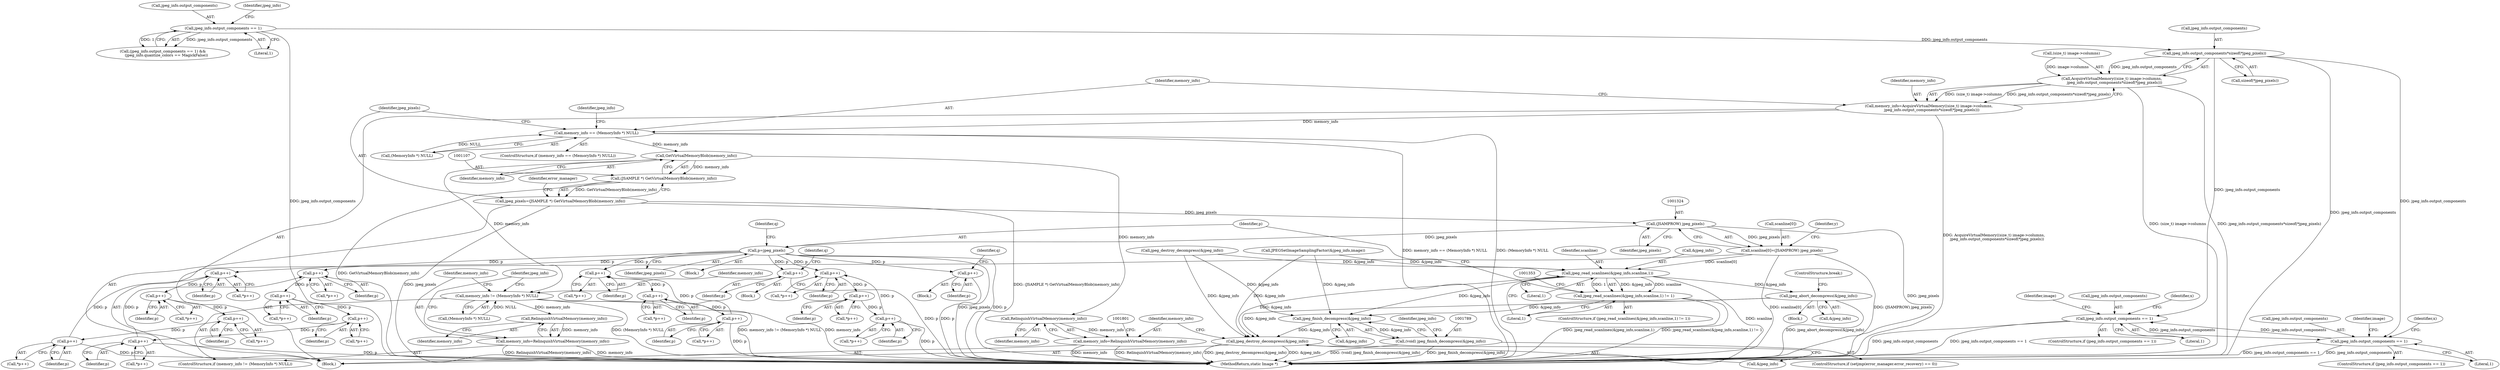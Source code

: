 digraph "0_ImageMagick_f6e9d0d9955e85bdd7540b251cd50d598dacc5e6_29@API" {
"1001084" [label="(Call,jpeg_info.output_components*sizeof(*jpeg_pixels))"];
"1000926" [label="(Call,jpeg_info.output_components == 1)"];
"1001078" [label="(Call,AcquireVirtualMemory((size_t) image->columns,\n     jpeg_info.output_components*sizeof(*jpeg_pixels)))"];
"1001076" [label="(Call,memory_info=AcquireVirtualMemory((size_t) image->columns,\n     jpeg_info.output_components*sizeof(*jpeg_pixels)))"];
"1001092" [label="(Call,memory_info == (MemoryInfo *) NULL)"];
"1001108" [label="(Call,GetVirtualMemoryBlob(memory_info))"];
"1001106" [label="(Call,(JSAMPLE *) GetVirtualMemoryBlob(memory_info))"];
"1001104" [label="(Call,jpeg_pixels=(JSAMPLE *) GetVirtualMemoryBlob(memory_info))"];
"1001323" [label="(Call,(JSAMPROW) jpeg_pixels)"];
"1001319" [label="(Call,scanline[0]=(JSAMPROW) jpeg_pixels)"];
"1001345" [label="(Call,jpeg_read_scanlines(&jpeg_info,scanline,1))"];
"1001344" [label="(Call,jpeg_read_scanlines(&jpeg_info,scanline,1) != 1)"];
"1001767" [label="(Call,jpeg_abort_decompress(&jpeg_info))"];
"1001790" [label="(Call,jpeg_finish_decompress(&jpeg_info))"];
"1001788" [label="(Call,(void) jpeg_finish_decompress(&jpeg_info))"];
"1001793" [label="(Call,jpeg_destroy_decompress(&jpeg_info))"];
"1001364" [label="(Call,p=jpeg_pixels)"];
"1001454" [label="(Call,p++)"];
"1001486" [label="(Call,p++)"];
"1001495" [label="(Call,p++)"];
"1001504" [label="(Call,p++)"];
"1001535" [label="(Call,p++)"];
"1001546" [label="(Call,p++)"];
"1001557" [label="(Call,p++)"];
"1001570" [label="(Call,p++)"];
"1001621" [label="(Call,p++)"];
"1001653" [label="(Call,p++)"];
"1001662" [label="(Call,p++)"];
"1001671" [label="(Call,p++)"];
"1001702" [label="(Call,p++)"];
"1001713" [label="(Call,p++)"];
"1001724" [label="(Call,p++)"];
"1001737" [label="(Call,p++)"];
"1001119" [label="(Call,memory_info != (MemoryInfo *) NULL)"];
"1001126" [label="(Call,RelinquishVirtualMemory(memory_info))"];
"1001124" [label="(Call,memory_info=RelinquishVirtualMemory(memory_info))"];
"1001798" [label="(Call,RelinquishVirtualMemory(memory_info))"];
"1001796" [label="(Call,memory_info=RelinquishVirtualMemory(memory_info))"];
"1001406" [label="(Call,jpeg_info.output_components == 1)"];
"1001579" [label="(Call,jpeg_info.output_components == 1)"];
"1001670" [label="(Call,*p++)"];
"1000930" [label="(Literal,1)"];
"1001323" [label="(Call,(JSAMPROW) jpeg_pixels)"];
"1001795" [label="(Identifier,jpeg_info)"];
"1001320" [label="(Call,scanline[0])"];
"1001325" [label="(Identifier,jpeg_pixels)"];
"1000110" [label="(Block,)"];
"1001586" [label="(Identifier,x)"];
"1001702" [label="(Call,p++)"];
"1001346" [label="(Call,&jpeg_info)"];
"1001339" [label="(Block,)"];
"1001348" [label="(Identifier,scanline)"];
"1001579" [label="(Call,jpeg_info.output_components == 1)"];
"1001781" [label="(ControlStructure,if (setjmp(error_manager.error_recovery) == 0))"];
"1001094" [label="(Call,(MemoryInfo *) NULL)"];
"1001344" [label="(Call,jpeg_read_scanlines(&jpeg_info,scanline,1) != 1)"];
"1001130" [label="(Identifier,jpeg_info)"];
"1001350" [label="(Literal,1)"];
"1001343" [label="(ControlStructure,if (jpeg_read_scanlines(&jpeg_info,scanline,1) != 1))"];
"1001345" [label="(Call,jpeg_read_scanlines(&jpeg_info,scanline,1))"];
"1001098" [label="(Call,jpeg_destroy_decompress(&jpeg_info))"];
"1001654" [label="(Identifier,p)"];
"1001494" [label="(Call,*p++)"];
"1001109" [label="(Identifier,memory_info)"];
"1001547" [label="(Identifier,p)"];
"1001406" [label="(Call,jpeg_info.output_components == 1)"];
"1001723" [label="(Call,*p++)"];
"1001088" [label="(Call,sizeof(*jpeg_pixels))"];
"1001495" [label="(Call,p++)"];
"1001127" [label="(Identifier,memory_info)"];
"1001485" [label="(Call,*p++)"];
"1001767" [label="(Call,jpeg_abort_decompress(&jpeg_info))"];
"1000927" [label="(Call,jpeg_info.output_components)"];
"1001108" [label="(Call,GetVirtualMemoryBlob(memory_info))"];
"1001736" [label="(Call,*p++)"];
"1001076" [label="(Call,memory_info=AcquireVirtualMemory((size_t) image->columns,\n     jpeg_info.output_components*sizeof(*jpeg_pixels)))"];
"1001487" [label="(Identifier,p)"];
"1001793" [label="(Call,jpeg_destroy_decompress(&jpeg_info))"];
"1001738" [label="(Identifier,p)"];
"1001791" [label="(Call,&jpeg_info)"];
"1001535" [label="(Call,p++)"];
"1000925" [label="(Call,(jpeg_info.output_components == 1) &&\n      (jpeg_info.quantize_colors == MagickFalse))"];
"1001663" [label="(Identifier,p)"];
"1001621" [label="(Call,p++)"];
"1001558" [label="(Identifier,p)"];
"1001770" [label="(ControlStructure,break;)"];
"1001092" [label="(Call,memory_info == (MemoryInfo *) NULL)"];
"1001571" [label="(Identifier,p)"];
"1001794" [label="(Call,&jpeg_info)"];
"1001725" [label="(Identifier,p)"];
"1001407" [label="(Call,jpeg_info.output_components)"];
"1001084" [label="(Call,jpeg_info.output_components*sizeof(*jpeg_pixels))"];
"1001104" [label="(Call,jpeg_pixels=(JSAMPLE *) GetVirtualMemoryBlob(memory_info))"];
"1001570" [label="(Call,p++)"];
"1001364" [label="(Call,p=jpeg_pixels)"];
"1001766" [label="(Block,)"];
"1001093" [label="(Identifier,memory_info)"];
"1001079" [label="(Call,(size_t) image->columns)"];
"1001798" [label="(Call,RelinquishVirtualMemory(memory_info))"];
"1001124" [label="(Call,memory_info=RelinquishVirtualMemory(memory_info))"];
"1001328" [label="(Identifier,y)"];
"1001701" [label="(Call,*p++)"];
"1001807" [label="(MethodReturn,static Image *)"];
"1001790" [label="(Call,jpeg_finish_decompress(&jpeg_info))"];
"1001413" [label="(Identifier,x)"];
"1001078" [label="(Call,AcquireVirtualMemory((size_t) image->columns,\n     jpeg_info.output_components*sizeof(*jpeg_pixels)))"];
"1001737" [label="(Call,p++)"];
"1001424" [label="(Block,)"];
"1001368" [label="(Identifier,q)"];
"1001652" [label="(Call,*p++)"];
"1001797" [label="(Identifier,memory_info)"];
"1001504" [label="(Call,p++)"];
"1001534" [label="(Call,*p++)"];
"1001120" [label="(Identifier,memory_info)"];
"1001597" [label="(Block,)"];
"1001557" [label="(Call,p++)"];
"1001724" [label="(Call,p++)"];
"1001454" [label="(Call,p++)"];
"1001556" [label="(Call,*p++)"];
"1001126" [label="(Call,RelinquishVirtualMemory(memory_info))"];
"1001546" [label="(Call,p++)"];
"1001405" [label="(ControlStructure,if (jpeg_info.output_components == 1))"];
"1001796" [label="(Call,memory_info=RelinquishVirtualMemory(memory_info))"];
"1001714" [label="(Identifier,p)"];
"1001366" [label="(Identifier,jpeg_pixels)"];
"1001455" [label="(Identifier,p)"];
"1001106" [label="(Call,(JSAMPLE *) GetVirtualMemoryBlob(memory_info))"];
"1001462" [label="(Identifier,image)"];
"1001583" [label="(Literal,1)"];
"1001365" [label="(Identifier,p)"];
"1001624" [label="(Identifier,q)"];
"1000933" [label="(Identifier,jpeg_info)"];
"1001662" [label="(Call,p++)"];
"1001486" [label="(Call,p++)"];
"1001536" [label="(Identifier,p)"];
"1001799" [label="(Identifier,memory_info)"];
"1001319" [label="(Call,scanline[0]=(JSAMPROW) jpeg_pixels)"];
"1000926" [label="(Call,jpeg_info.output_components == 1)"];
"1001580" [label="(Call,jpeg_info.output_components)"];
"1001622" [label="(Identifier,p)"];
"1001713" [label="(Call,p++)"];
"1001100" [label="(Identifier,jpeg_info)"];
"1001410" [label="(Literal,1)"];
"1001091" [label="(ControlStructure,if (memory_info == (MemoryInfo *) NULL))"];
"1001125" [label="(Identifier,memory_info)"];
"1001105" [label="(Identifier,jpeg_pixels)"];
"1001653" [label="(Call,p++)"];
"1001712" [label="(Call,*p++)"];
"1001578" [label="(ControlStructure,if (jpeg_info.output_components == 1))"];
"1001085" [label="(Call,jpeg_info.output_components)"];
"1001505" [label="(Identifier,p)"];
"1001121" [label="(Call,(MemoryInfo *) NULL)"];
"1001703" [label="(Identifier,p)"];
"1001457" [label="(Identifier,q)"];
"1001119" [label="(Call,memory_info != (MemoryInfo *) NULL)"];
"1001114" [label="(Identifier,error_manager)"];
"1001496" [label="(Identifier,p)"];
"1001118" [label="(ControlStructure,if (memory_info != (MemoryInfo *) NULL))"];
"1001545" [label="(Call,*p++)"];
"1001077" [label="(Identifier,memory_info)"];
"1001014" [label="(Call,JPEGSetImageSamplingFactor(&jpeg_info,image))"];
"1001788" [label="(Call,(void) jpeg_finish_decompress(&jpeg_info))"];
"1001661" [label="(Call,*p++)"];
"1001671" [label="(Call,p++)"];
"1001629" [label="(Identifier,image)"];
"1001349" [label="(Literal,1)"];
"1001569" [label="(Call,*p++)"];
"1001503" [label="(Call,*p++)"];
"1001672" [label="(Identifier,p)"];
"1001768" [label="(Call,&jpeg_info)"];
"1001084" -> "1001078"  [label="AST: "];
"1001084" -> "1001088"  [label="CFG: "];
"1001085" -> "1001084"  [label="AST: "];
"1001088" -> "1001084"  [label="AST: "];
"1001078" -> "1001084"  [label="CFG: "];
"1001084" -> "1001807"  [label="DDG: jpeg_info.output_components"];
"1001084" -> "1001078"  [label="DDG: jpeg_info.output_components"];
"1000926" -> "1001084"  [label="DDG: jpeg_info.output_components"];
"1001084" -> "1001406"  [label="DDG: jpeg_info.output_components"];
"1001084" -> "1001579"  [label="DDG: jpeg_info.output_components"];
"1000926" -> "1000925"  [label="AST: "];
"1000926" -> "1000930"  [label="CFG: "];
"1000927" -> "1000926"  [label="AST: "];
"1000930" -> "1000926"  [label="AST: "];
"1000933" -> "1000926"  [label="CFG: "];
"1000925" -> "1000926"  [label="CFG: "];
"1000926" -> "1001807"  [label="DDG: jpeg_info.output_components"];
"1000926" -> "1000925"  [label="DDG: jpeg_info.output_components"];
"1000926" -> "1000925"  [label="DDG: 1"];
"1001078" -> "1001076"  [label="AST: "];
"1001079" -> "1001078"  [label="AST: "];
"1001076" -> "1001078"  [label="CFG: "];
"1001078" -> "1001807"  [label="DDG: jpeg_info.output_components*sizeof(*jpeg_pixels)"];
"1001078" -> "1001807"  [label="DDG: (size_t) image->columns"];
"1001078" -> "1001076"  [label="DDG: (size_t) image->columns"];
"1001078" -> "1001076"  [label="DDG: jpeg_info.output_components*sizeof(*jpeg_pixels)"];
"1001079" -> "1001078"  [label="DDG: image->columns"];
"1001076" -> "1000110"  [label="AST: "];
"1001077" -> "1001076"  [label="AST: "];
"1001093" -> "1001076"  [label="CFG: "];
"1001076" -> "1001807"  [label="DDG: AcquireVirtualMemory((size_t) image->columns,\n     jpeg_info.output_components*sizeof(*jpeg_pixels))"];
"1001076" -> "1001092"  [label="DDG: memory_info"];
"1001092" -> "1001091"  [label="AST: "];
"1001092" -> "1001094"  [label="CFG: "];
"1001093" -> "1001092"  [label="AST: "];
"1001094" -> "1001092"  [label="AST: "];
"1001100" -> "1001092"  [label="CFG: "];
"1001105" -> "1001092"  [label="CFG: "];
"1001092" -> "1001807"  [label="DDG: (MemoryInfo *) NULL"];
"1001092" -> "1001807"  [label="DDG: memory_info == (MemoryInfo *) NULL"];
"1001094" -> "1001092"  [label="DDG: NULL"];
"1001092" -> "1001108"  [label="DDG: memory_info"];
"1001108" -> "1001106"  [label="AST: "];
"1001108" -> "1001109"  [label="CFG: "];
"1001109" -> "1001108"  [label="AST: "];
"1001106" -> "1001108"  [label="CFG: "];
"1001108" -> "1001106"  [label="DDG: memory_info"];
"1001108" -> "1001119"  [label="DDG: memory_info"];
"1001108" -> "1001798"  [label="DDG: memory_info"];
"1001106" -> "1001104"  [label="AST: "];
"1001107" -> "1001106"  [label="AST: "];
"1001104" -> "1001106"  [label="CFG: "];
"1001106" -> "1001807"  [label="DDG: GetVirtualMemoryBlob(memory_info)"];
"1001106" -> "1001104"  [label="DDG: GetVirtualMemoryBlob(memory_info)"];
"1001104" -> "1000110"  [label="AST: "];
"1001105" -> "1001104"  [label="AST: "];
"1001114" -> "1001104"  [label="CFG: "];
"1001104" -> "1001807"  [label="DDG: jpeg_pixels"];
"1001104" -> "1001807"  [label="DDG: (JSAMPLE *) GetVirtualMemoryBlob(memory_info)"];
"1001104" -> "1001323"  [label="DDG: jpeg_pixels"];
"1001323" -> "1001319"  [label="AST: "];
"1001323" -> "1001325"  [label="CFG: "];
"1001324" -> "1001323"  [label="AST: "];
"1001325" -> "1001323"  [label="AST: "];
"1001319" -> "1001323"  [label="CFG: "];
"1001323" -> "1001807"  [label="DDG: jpeg_pixels"];
"1001323" -> "1001319"  [label="DDG: jpeg_pixels"];
"1001323" -> "1001364"  [label="DDG: jpeg_pixels"];
"1001319" -> "1000110"  [label="AST: "];
"1001320" -> "1001319"  [label="AST: "];
"1001328" -> "1001319"  [label="CFG: "];
"1001319" -> "1001807"  [label="DDG: scanline[0]"];
"1001319" -> "1001807"  [label="DDG: (JSAMPROW) jpeg_pixels"];
"1001319" -> "1001345"  [label="DDG: scanline[0]"];
"1001345" -> "1001344"  [label="AST: "];
"1001345" -> "1001349"  [label="CFG: "];
"1001346" -> "1001345"  [label="AST: "];
"1001348" -> "1001345"  [label="AST: "];
"1001349" -> "1001345"  [label="AST: "];
"1001350" -> "1001345"  [label="CFG: "];
"1001345" -> "1001807"  [label="DDG: scanline"];
"1001345" -> "1001344"  [label="DDG: &jpeg_info"];
"1001345" -> "1001344"  [label="DDG: scanline"];
"1001345" -> "1001344"  [label="DDG: 1"];
"1001098" -> "1001345"  [label="DDG: &jpeg_info"];
"1001014" -> "1001345"  [label="DDG: &jpeg_info"];
"1001345" -> "1001767"  [label="DDG: &jpeg_info"];
"1001345" -> "1001790"  [label="DDG: &jpeg_info"];
"1001345" -> "1001793"  [label="DDG: &jpeg_info"];
"1001344" -> "1001343"  [label="AST: "];
"1001344" -> "1001350"  [label="CFG: "];
"1001350" -> "1001344"  [label="AST: "];
"1001353" -> "1001344"  [label="CFG: "];
"1001365" -> "1001344"  [label="CFG: "];
"1001344" -> "1001807"  [label="DDG: jpeg_read_scanlines(&jpeg_info,scanline,1) != 1"];
"1001344" -> "1001807"  [label="DDG: jpeg_read_scanlines(&jpeg_info,scanline,1)"];
"1001767" -> "1001766"  [label="AST: "];
"1001767" -> "1001768"  [label="CFG: "];
"1001768" -> "1001767"  [label="AST: "];
"1001770" -> "1001767"  [label="CFG: "];
"1001767" -> "1001807"  [label="DDG: jpeg_abort_decompress(&jpeg_info)"];
"1001767" -> "1001790"  [label="DDG: &jpeg_info"];
"1001767" -> "1001793"  [label="DDG: &jpeg_info"];
"1001790" -> "1001788"  [label="AST: "];
"1001790" -> "1001791"  [label="CFG: "];
"1001791" -> "1001790"  [label="AST: "];
"1001788" -> "1001790"  [label="CFG: "];
"1001790" -> "1001788"  [label="DDG: &jpeg_info"];
"1001098" -> "1001790"  [label="DDG: &jpeg_info"];
"1001014" -> "1001790"  [label="DDG: &jpeg_info"];
"1001790" -> "1001793"  [label="DDG: &jpeg_info"];
"1001788" -> "1001781"  [label="AST: "];
"1001789" -> "1001788"  [label="AST: "];
"1001795" -> "1001788"  [label="CFG: "];
"1001788" -> "1001807"  [label="DDG: jpeg_finish_decompress(&jpeg_info)"];
"1001788" -> "1001807"  [label="DDG: (void) jpeg_finish_decompress(&jpeg_info)"];
"1001793" -> "1000110"  [label="AST: "];
"1001793" -> "1001794"  [label="CFG: "];
"1001794" -> "1001793"  [label="AST: "];
"1001797" -> "1001793"  [label="CFG: "];
"1001793" -> "1001807"  [label="DDG: &jpeg_info"];
"1001793" -> "1001807"  [label="DDG: jpeg_destroy_decompress(&jpeg_info)"];
"1001098" -> "1001793"  [label="DDG: &jpeg_info"];
"1001014" -> "1001793"  [label="DDG: &jpeg_info"];
"1001364" -> "1001339"  [label="AST: "];
"1001364" -> "1001366"  [label="CFG: "];
"1001365" -> "1001364"  [label="AST: "];
"1001366" -> "1001364"  [label="AST: "];
"1001368" -> "1001364"  [label="CFG: "];
"1001364" -> "1001807"  [label="DDG: jpeg_pixels"];
"1001364" -> "1001807"  [label="DDG: p"];
"1001364" -> "1001454"  [label="DDG: p"];
"1001364" -> "1001486"  [label="DDG: p"];
"1001364" -> "1001535"  [label="DDG: p"];
"1001364" -> "1001621"  [label="DDG: p"];
"1001364" -> "1001653"  [label="DDG: p"];
"1001364" -> "1001702"  [label="DDG: p"];
"1001454" -> "1001424"  [label="AST: "];
"1001454" -> "1001455"  [label="CFG: "];
"1001455" -> "1001454"  [label="AST: "];
"1001457" -> "1001454"  [label="CFG: "];
"1001454" -> "1001807"  [label="DDG: p"];
"1001486" -> "1001485"  [label="AST: "];
"1001486" -> "1001487"  [label="CFG: "];
"1001487" -> "1001486"  [label="AST: "];
"1001485" -> "1001486"  [label="CFG: "];
"1001504" -> "1001486"  [label="DDG: p"];
"1001486" -> "1001495"  [label="DDG: p"];
"1001495" -> "1001494"  [label="AST: "];
"1001495" -> "1001496"  [label="CFG: "];
"1001496" -> "1001495"  [label="AST: "];
"1001494" -> "1001495"  [label="CFG: "];
"1001495" -> "1001504"  [label="DDG: p"];
"1001504" -> "1001503"  [label="AST: "];
"1001504" -> "1001505"  [label="CFG: "];
"1001505" -> "1001504"  [label="AST: "];
"1001503" -> "1001504"  [label="CFG: "];
"1001504" -> "1001807"  [label="DDG: p"];
"1001535" -> "1001534"  [label="AST: "];
"1001535" -> "1001536"  [label="CFG: "];
"1001536" -> "1001535"  [label="AST: "];
"1001534" -> "1001535"  [label="CFG: "];
"1001570" -> "1001535"  [label="DDG: p"];
"1001535" -> "1001546"  [label="DDG: p"];
"1001546" -> "1001545"  [label="AST: "];
"1001546" -> "1001547"  [label="CFG: "];
"1001547" -> "1001546"  [label="AST: "];
"1001545" -> "1001546"  [label="CFG: "];
"1001546" -> "1001557"  [label="DDG: p"];
"1001557" -> "1001556"  [label="AST: "];
"1001557" -> "1001558"  [label="CFG: "];
"1001558" -> "1001557"  [label="AST: "];
"1001556" -> "1001557"  [label="CFG: "];
"1001557" -> "1001570"  [label="DDG: p"];
"1001570" -> "1001569"  [label="AST: "];
"1001570" -> "1001571"  [label="CFG: "];
"1001571" -> "1001570"  [label="AST: "];
"1001569" -> "1001570"  [label="CFG: "];
"1001570" -> "1001807"  [label="DDG: p"];
"1001621" -> "1001597"  [label="AST: "];
"1001621" -> "1001622"  [label="CFG: "];
"1001622" -> "1001621"  [label="AST: "];
"1001624" -> "1001621"  [label="CFG: "];
"1001621" -> "1001807"  [label="DDG: p"];
"1001653" -> "1001652"  [label="AST: "];
"1001653" -> "1001654"  [label="CFG: "];
"1001654" -> "1001653"  [label="AST: "];
"1001652" -> "1001653"  [label="CFG: "];
"1001671" -> "1001653"  [label="DDG: p"];
"1001653" -> "1001662"  [label="DDG: p"];
"1001662" -> "1001661"  [label="AST: "];
"1001662" -> "1001663"  [label="CFG: "];
"1001663" -> "1001662"  [label="AST: "];
"1001661" -> "1001662"  [label="CFG: "];
"1001662" -> "1001671"  [label="DDG: p"];
"1001671" -> "1001670"  [label="AST: "];
"1001671" -> "1001672"  [label="CFG: "];
"1001672" -> "1001671"  [label="AST: "];
"1001670" -> "1001671"  [label="CFG: "];
"1001671" -> "1001807"  [label="DDG: p"];
"1001702" -> "1001701"  [label="AST: "];
"1001702" -> "1001703"  [label="CFG: "];
"1001703" -> "1001702"  [label="AST: "];
"1001701" -> "1001702"  [label="CFG: "];
"1001737" -> "1001702"  [label="DDG: p"];
"1001702" -> "1001713"  [label="DDG: p"];
"1001713" -> "1001712"  [label="AST: "];
"1001713" -> "1001714"  [label="CFG: "];
"1001714" -> "1001713"  [label="AST: "];
"1001712" -> "1001713"  [label="CFG: "];
"1001713" -> "1001724"  [label="DDG: p"];
"1001724" -> "1001723"  [label="AST: "];
"1001724" -> "1001725"  [label="CFG: "];
"1001725" -> "1001724"  [label="AST: "];
"1001723" -> "1001724"  [label="CFG: "];
"1001724" -> "1001737"  [label="DDG: p"];
"1001737" -> "1001736"  [label="AST: "];
"1001737" -> "1001738"  [label="CFG: "];
"1001738" -> "1001737"  [label="AST: "];
"1001736" -> "1001737"  [label="CFG: "];
"1001737" -> "1001807"  [label="DDG: p"];
"1001119" -> "1001118"  [label="AST: "];
"1001119" -> "1001121"  [label="CFG: "];
"1001120" -> "1001119"  [label="AST: "];
"1001121" -> "1001119"  [label="AST: "];
"1001125" -> "1001119"  [label="CFG: "];
"1001130" -> "1001119"  [label="CFG: "];
"1001119" -> "1001807"  [label="DDG: (MemoryInfo *) NULL"];
"1001119" -> "1001807"  [label="DDG: memory_info != (MemoryInfo *) NULL"];
"1001119" -> "1001807"  [label="DDG: memory_info"];
"1001121" -> "1001119"  [label="DDG: NULL"];
"1001119" -> "1001126"  [label="DDG: memory_info"];
"1001126" -> "1001124"  [label="AST: "];
"1001126" -> "1001127"  [label="CFG: "];
"1001127" -> "1001126"  [label="AST: "];
"1001124" -> "1001126"  [label="CFG: "];
"1001126" -> "1001124"  [label="DDG: memory_info"];
"1001124" -> "1001118"  [label="AST: "];
"1001125" -> "1001124"  [label="AST: "];
"1001130" -> "1001124"  [label="CFG: "];
"1001124" -> "1001807"  [label="DDG: RelinquishVirtualMemory(memory_info)"];
"1001124" -> "1001807"  [label="DDG: memory_info"];
"1001798" -> "1001796"  [label="AST: "];
"1001798" -> "1001799"  [label="CFG: "];
"1001799" -> "1001798"  [label="AST: "];
"1001796" -> "1001798"  [label="CFG: "];
"1001798" -> "1001796"  [label="DDG: memory_info"];
"1001796" -> "1000110"  [label="AST: "];
"1001797" -> "1001796"  [label="AST: "];
"1001801" -> "1001796"  [label="CFG: "];
"1001796" -> "1001807"  [label="DDG: memory_info"];
"1001796" -> "1001807"  [label="DDG: RelinquishVirtualMemory(memory_info)"];
"1001406" -> "1001405"  [label="AST: "];
"1001406" -> "1001410"  [label="CFG: "];
"1001407" -> "1001406"  [label="AST: "];
"1001410" -> "1001406"  [label="AST: "];
"1001413" -> "1001406"  [label="CFG: "];
"1001462" -> "1001406"  [label="CFG: "];
"1001406" -> "1001807"  [label="DDG: jpeg_info.output_components == 1"];
"1001406" -> "1001807"  [label="DDG: jpeg_info.output_components"];
"1001579" -> "1001406"  [label="DDG: jpeg_info.output_components"];
"1001406" -> "1001579"  [label="DDG: jpeg_info.output_components"];
"1001579" -> "1001578"  [label="AST: "];
"1001579" -> "1001583"  [label="CFG: "];
"1001580" -> "1001579"  [label="AST: "];
"1001583" -> "1001579"  [label="AST: "];
"1001586" -> "1001579"  [label="CFG: "];
"1001629" -> "1001579"  [label="CFG: "];
"1001579" -> "1001807"  [label="DDG: jpeg_info.output_components"];
"1001579" -> "1001807"  [label="DDG: jpeg_info.output_components == 1"];
}
